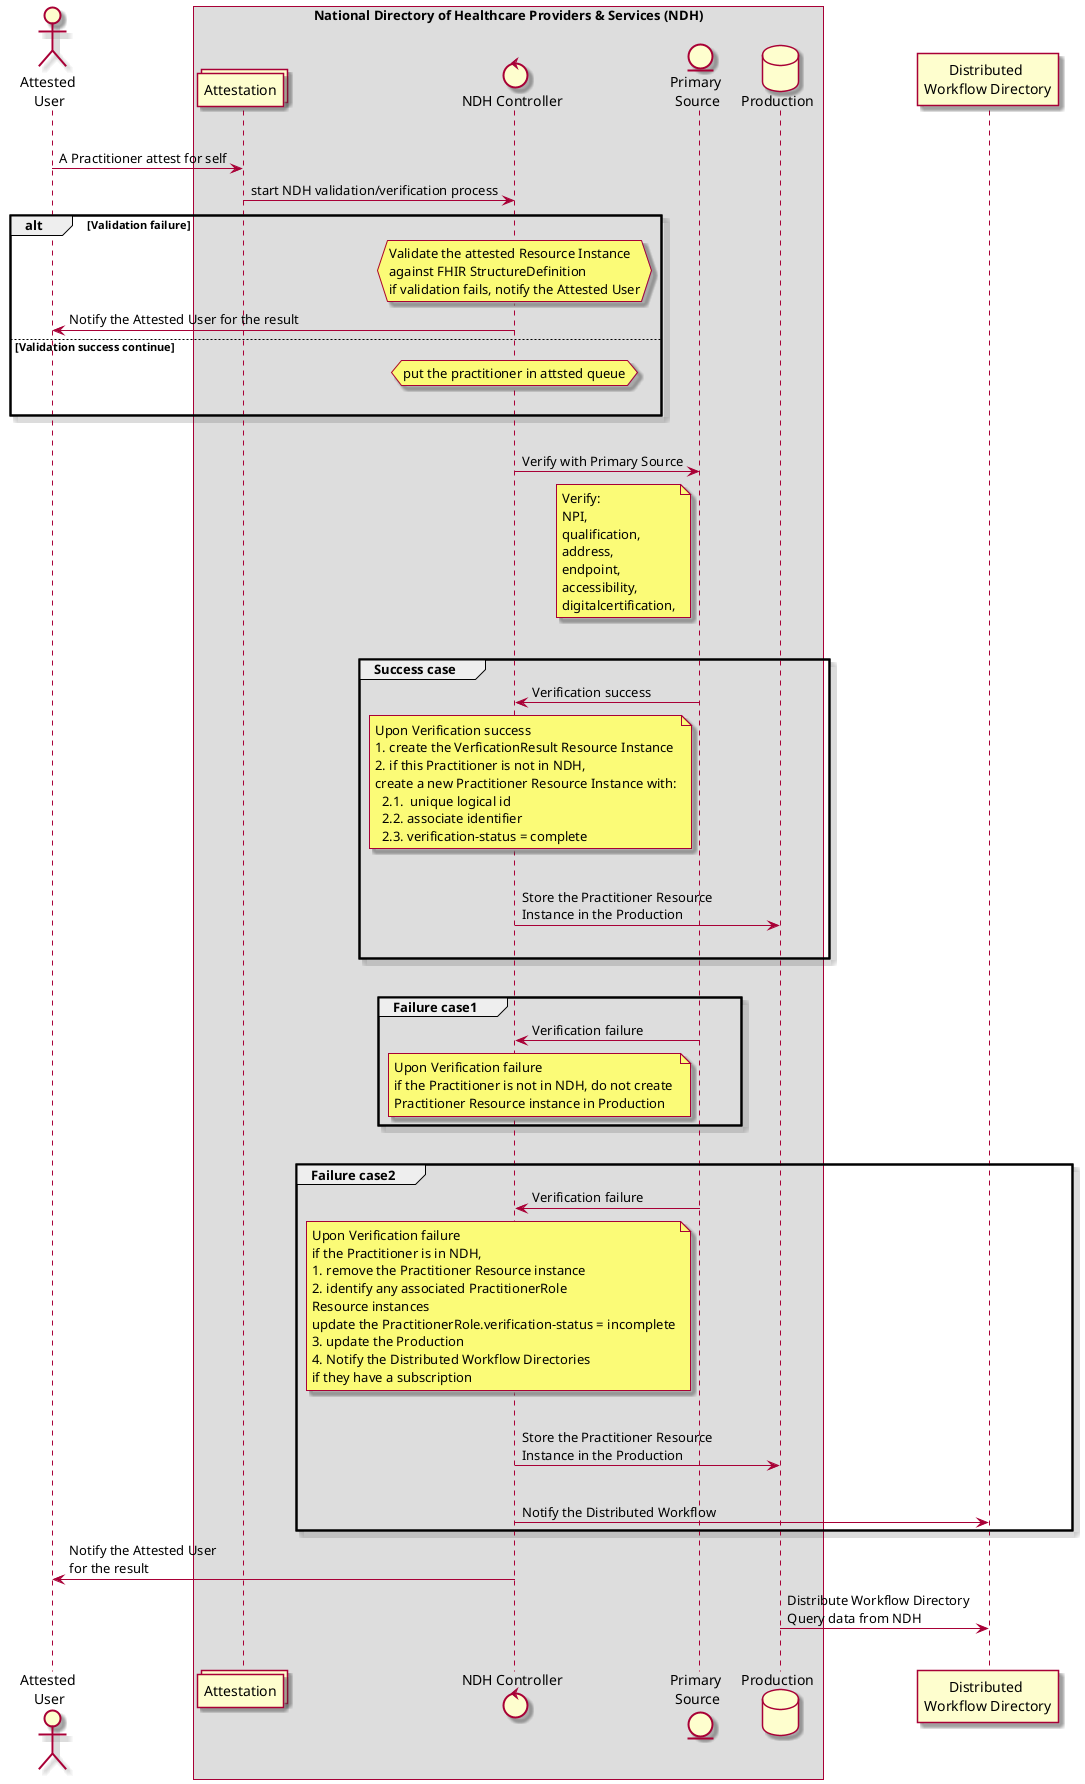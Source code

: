 @startuml

skin rose 
actor "Attested \nUser" as AU
box National Directory of Healthcare Providers & Services (NDH)
    collections "Attestation" as AQ
    control "NDH Controller" as NC
    entity "Primary \nSource" as PS
    database "Production" as P
end box
participant "Distributed \nWorkflow Directory" as DWD
|||
AU -> AQ : A Practitioner attest for self
AQ -> NC : start NDH validation/verification process

alt Validation failure
hnote over NC
  Validate the attested Resource Instance
  against FHIR StructureDefinition
  if validation fails, notify the Attested User
end note
NC -> AU : Notify the Attested User for the result
else Validation success continue
hnote over NC 
    put the practitioner in attsted queue
end note
|||
end


|||
NC -> PS : Verify with Primary Source
note left of PS
    Verify: 
    NPI,
    qualification,
    address,
    endpoint,
    accessibility,
    digitalcertification,
end note
|||

group Success case
PS -> NC : Verification success
note left of PS
    Upon Verification success
    1. create the VerficationResult Resource Instance
    2. if this Practitioner is not in NDH, 
    create a new Practitioner Resource Instance with:
      2.1.  unique logical id
      2.2. associate identifier
      2.3. verification-status = complete
end note
|||

NC -> P : Store the Practitioner Resource \nInstance in the Production
|||
end
|||
group Failure case1
PS -> NC : Verification failure
note left of PS
    Upon Verification failure
    if the Practitioner is not in NDH, do not create 
    Practitioner Resource instance in Production
end note
end
|||
group Failure case2
PS -> NC : Verification failure
note left of PS
    Upon Verification failure
    if the Practitioner is in NDH, 
    1. remove the Practitioner Resource instance 
    2. identify any associated PractitionerRole 
    Resource instances
    update the PractitionerRole.verification-status = incomplete
    3. update the Production
    4. Notify the Distributed Workflow Directories 
    if they have a subscription 
end note
|||
NC -> P : Store the Practitioner Resource \nInstance in the Production
|||
NC -> DWD : Notify the Distributed Workflow
end

NC -> AU : Notify the Attested User \nfor the result

P -> DWD : Distribute Workflow Directory \nQuery data from NDH
|||

@enduml

